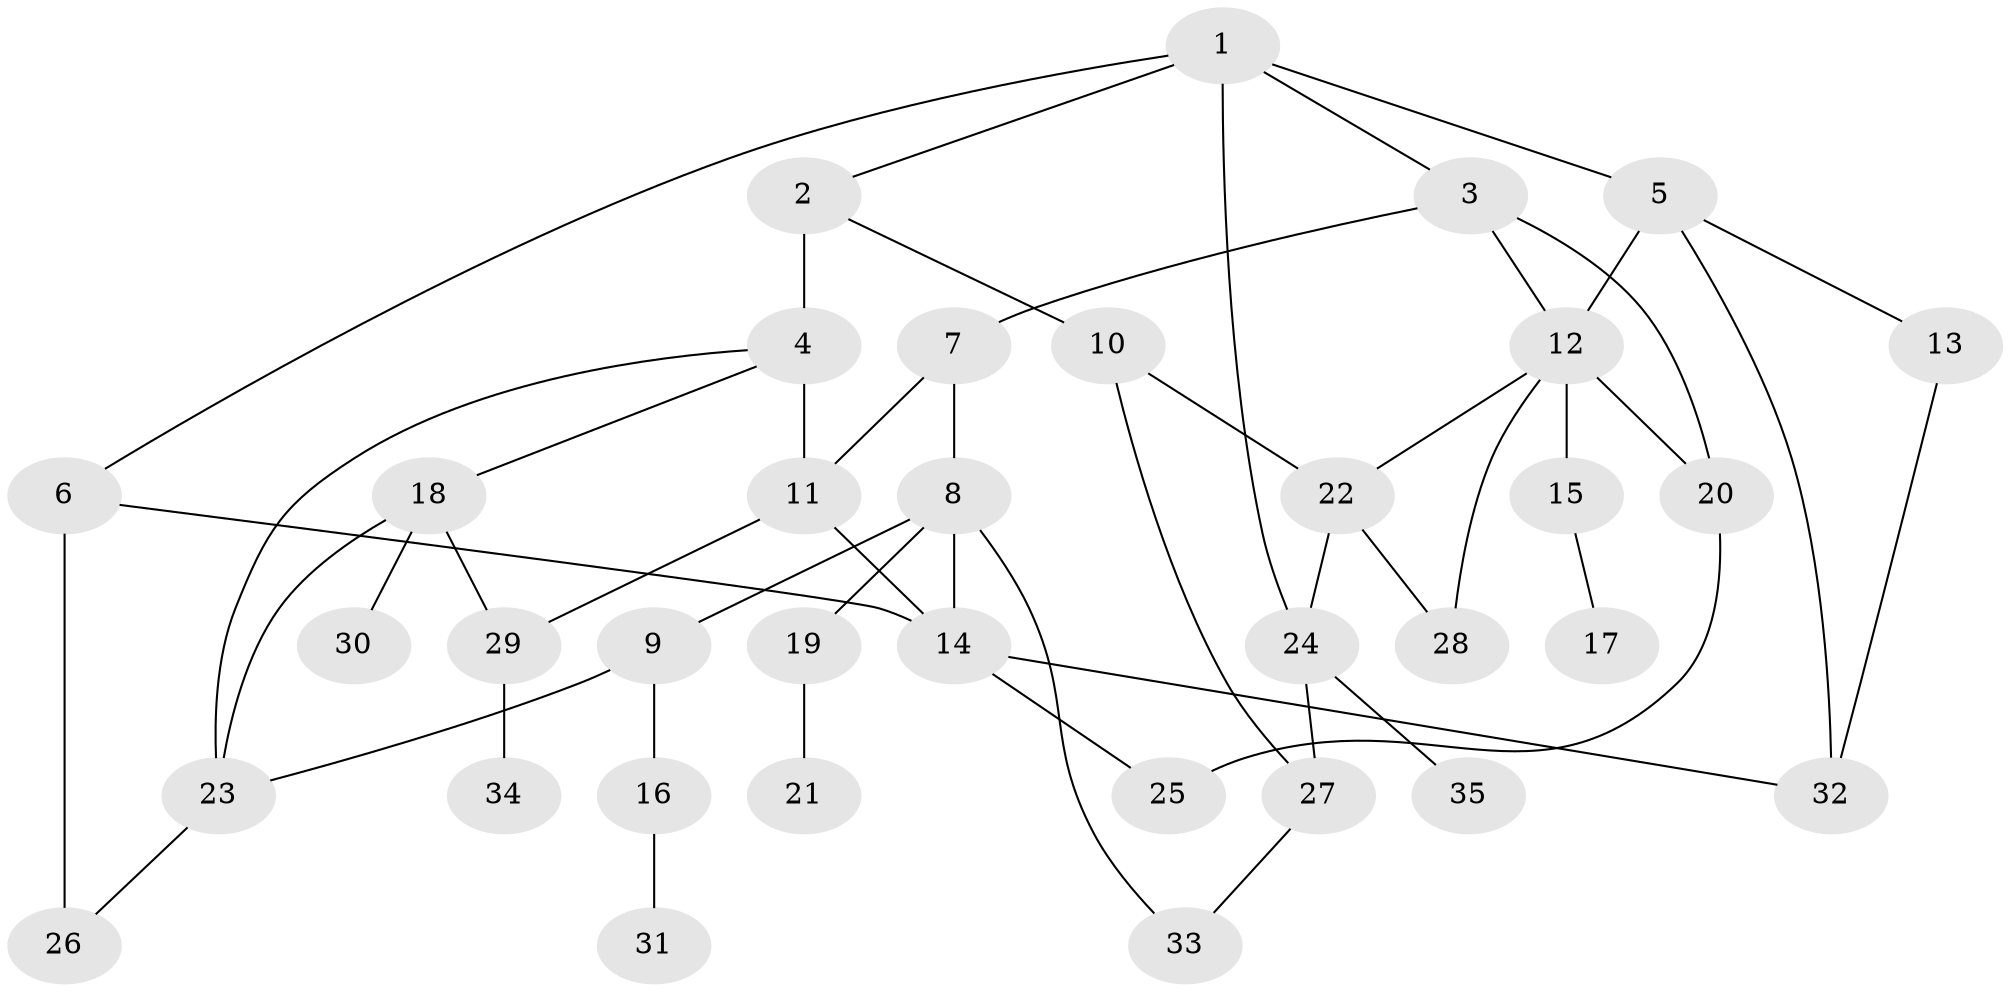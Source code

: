 // original degree distribution, {6: 0.04285714285714286, 4: 0.14285714285714285, 3: 0.2, 2: 0.2714285714285714, 5: 0.05714285714285714, 1: 0.2857142857142857}
// Generated by graph-tools (version 1.1) at 2025/49/03/04/25 22:49:01]
// undirected, 35 vertices, 51 edges
graph export_dot {
  node [color=gray90,style=filled];
  1;
  2;
  3;
  4;
  5;
  6;
  7;
  8;
  9;
  10;
  11;
  12;
  13;
  14;
  15;
  16;
  17;
  18;
  19;
  20;
  21;
  22;
  23;
  24;
  25;
  26;
  27;
  28;
  29;
  30;
  31;
  32;
  33;
  34;
  35;
  1 -- 2 [weight=1.0];
  1 -- 3 [weight=1.0];
  1 -- 5 [weight=1.0];
  1 -- 6 [weight=1.0];
  1 -- 24 [weight=1.0];
  2 -- 4 [weight=3.0];
  2 -- 10 [weight=1.0];
  3 -- 7 [weight=1.0];
  3 -- 12 [weight=1.0];
  3 -- 20 [weight=1.0];
  4 -- 11 [weight=1.0];
  4 -- 18 [weight=1.0];
  4 -- 23 [weight=1.0];
  5 -- 12 [weight=1.0];
  5 -- 13 [weight=1.0];
  5 -- 32 [weight=1.0];
  6 -- 14 [weight=1.0];
  6 -- 26 [weight=2.0];
  7 -- 8 [weight=1.0];
  7 -- 11 [weight=1.0];
  8 -- 9 [weight=1.0];
  8 -- 14 [weight=2.0];
  8 -- 19 [weight=1.0];
  8 -- 33 [weight=1.0];
  9 -- 16 [weight=1.0];
  9 -- 23 [weight=1.0];
  10 -- 22 [weight=1.0];
  10 -- 27 [weight=1.0];
  11 -- 14 [weight=1.0];
  11 -- 29 [weight=1.0];
  12 -- 15 [weight=2.0];
  12 -- 20 [weight=2.0];
  12 -- 22 [weight=1.0];
  12 -- 28 [weight=1.0];
  13 -- 32 [weight=1.0];
  14 -- 25 [weight=2.0];
  14 -- 32 [weight=1.0];
  15 -- 17 [weight=1.0];
  16 -- 31 [weight=1.0];
  18 -- 23 [weight=1.0];
  18 -- 29 [weight=1.0];
  18 -- 30 [weight=1.0];
  19 -- 21 [weight=1.0];
  20 -- 25 [weight=1.0];
  22 -- 24 [weight=1.0];
  22 -- 28 [weight=1.0];
  23 -- 26 [weight=1.0];
  24 -- 27 [weight=1.0];
  24 -- 35 [weight=1.0];
  27 -- 33 [weight=1.0];
  29 -- 34 [weight=1.0];
}
